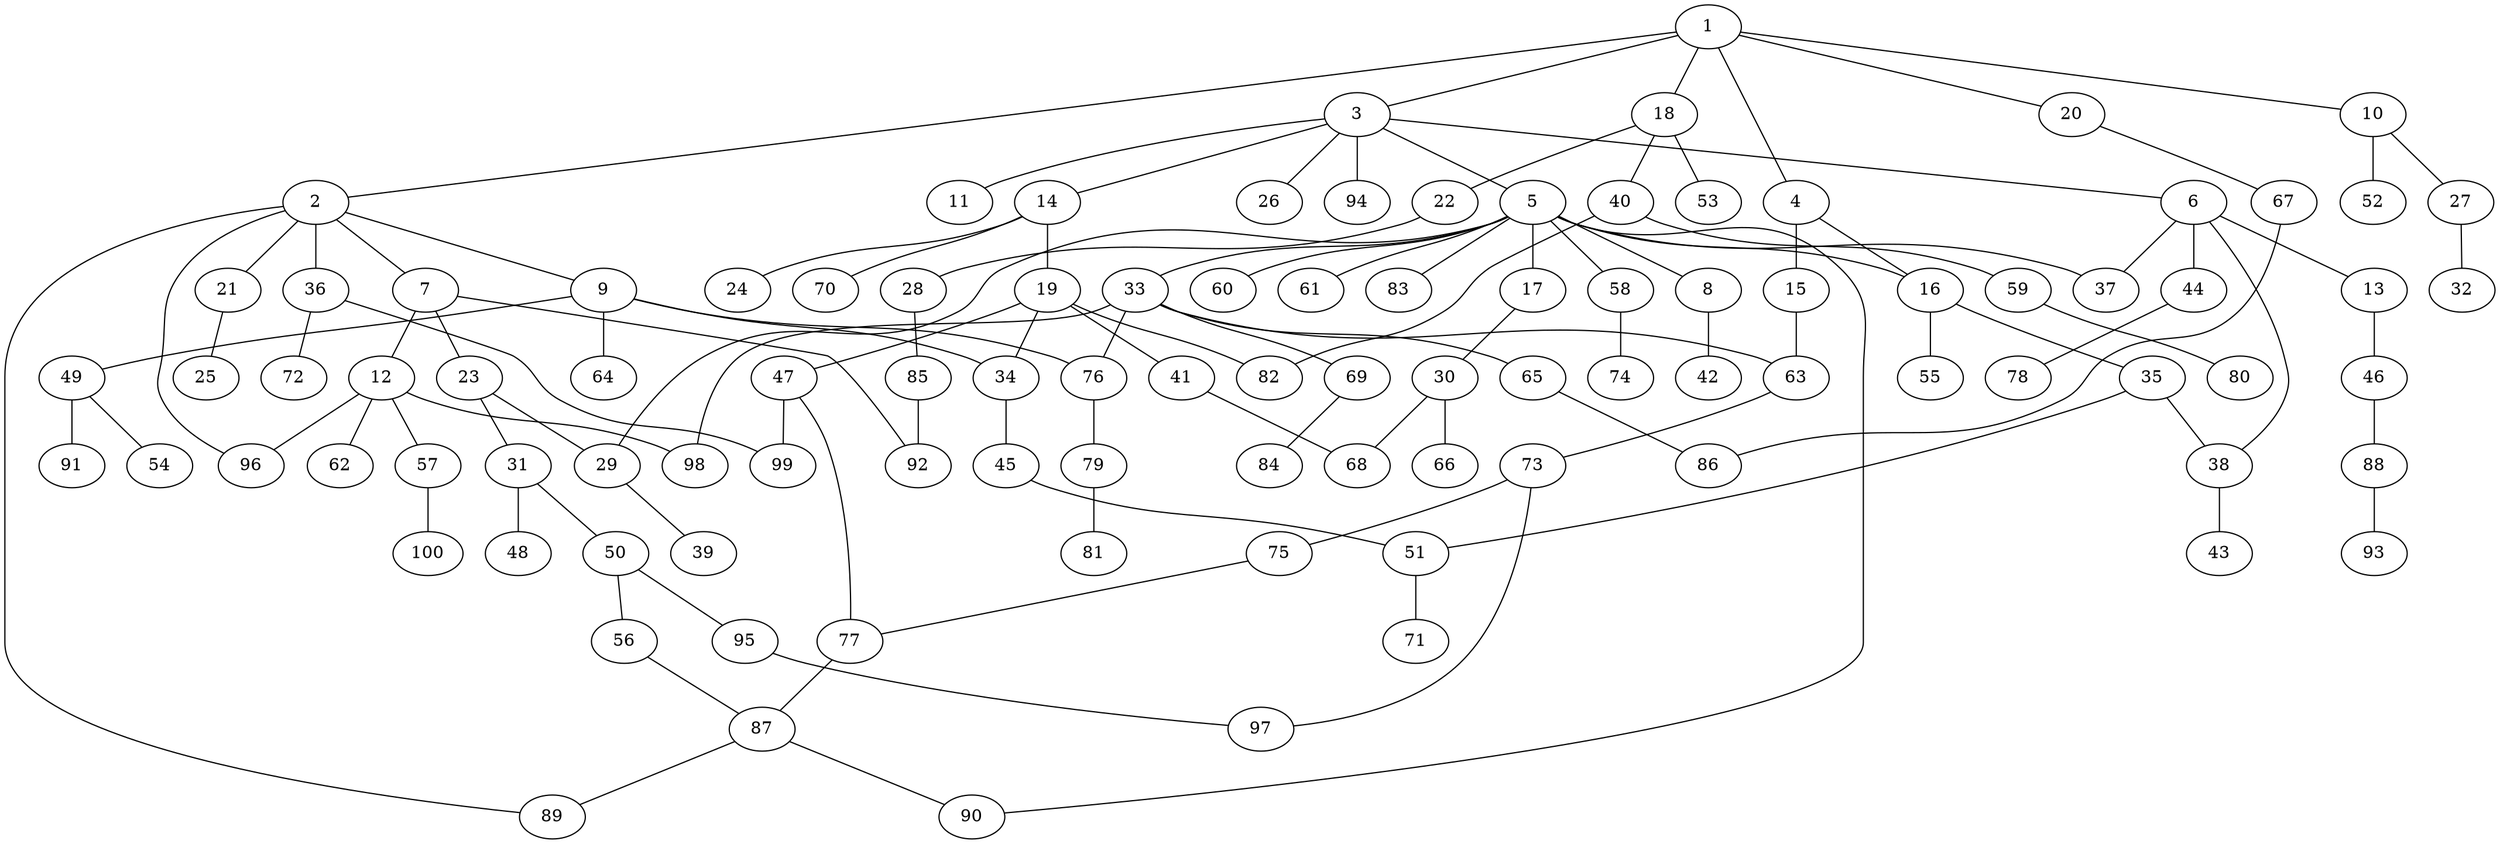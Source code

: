 graph graphname {1--2
1--3
1--4
1--10
1--18
1--20
2--7
2--9
2--21
2--36
2--89
2--96
3--5
3--6
3--11
3--14
3--26
3--94
4--15
4--16
5--8
5--16
5--17
5--29
5--33
5--37
5--58
5--60
5--61
5--83
5--90
6--13
6--37
6--38
6--44
7--12
7--23
7--92
8--42
9--34
9--49
9--64
9--76
10--27
10--52
12--57
12--62
12--96
12--98
13--46
14--19
14--24
14--70
15--63
16--35
16--55
17--30
18--22
18--40
18--53
19--34
19--41
19--47
19--82
20--67
21--25
22--28
23--29
23--31
27--32
28--85
29--39
30--66
30--68
31--48
31--50
33--63
33--65
33--69
33--76
33--98
34--45
35--38
35--51
36--72
36--99
38--43
40--59
40--82
41--68
44--78
45--51
46--88
47--77
47--99
49--54
49--91
50--56
50--95
51--71
56--87
57--100
58--74
59--80
63--73
65--86
67--86
69--84
73--75
73--97
75--77
76--79
77--87
79--81
85--92
87--89
87--90
88--93
95--97
}